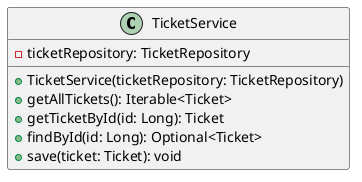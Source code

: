 @startuml

class TicketService {
  - ticketRepository: TicketRepository
  + TicketService(ticketRepository: TicketRepository)
  + getAllTickets(): Iterable<Ticket>
  + getTicketById(id: Long): Ticket
  + findById(id: Long): Optional<Ticket>
  + save(ticket: Ticket): void
}

@enduml